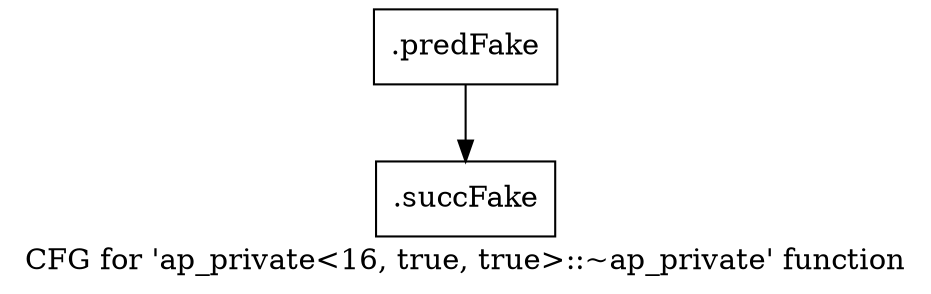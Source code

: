 digraph "CFG for 'ap_private\<16, true, true\>::~ap_private' function" {
	label="CFG for 'ap_private\<16, true, true\>::~ap_private' function";

	Node0x46a0f50 [shape=record,filename="",linenumber="",label="{.predFake}"];
	Node0x46a0f50 -> Node0x47d9dd0[ callList="" memoryops="" filename="/media/miguel/NewVolume/Linux/Xilinx/Vitis_HLS/2020.2/include/etc/ap_private.h" execusionnum="486"];
	Node0x47d9dd0 [shape=record,filename="/media/miguel/NewVolume/Linux/Xilinx/Vitis_HLS/2020.2/include/etc/ap_private.h",linenumber="1752",label="{.succFake}"];
}
